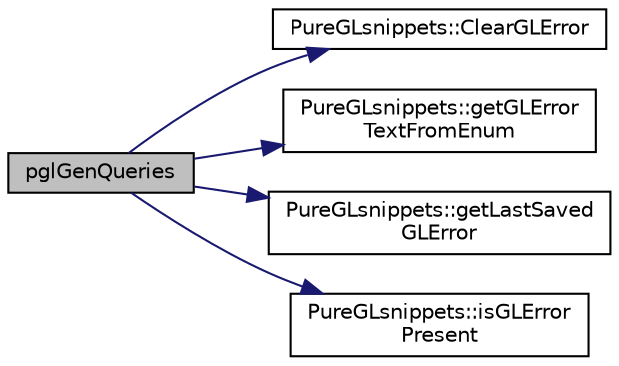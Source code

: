 digraph "pglGenQueries"
{
 // LATEX_PDF_SIZE
  edge [fontname="Helvetica",fontsize="10",labelfontname="Helvetica",labelfontsize="10"];
  node [fontname="Helvetica",fontsize="10",shape=record];
  rankdir="LR";
  Node1 [label="pglGenQueries",height=0.2,width=0.4,color="black", fillcolor="grey75", style="filled", fontcolor="black",tooltip=" "];
  Node1 -> Node2 [color="midnightblue",fontsize="10",style="solid",fontname="Helvetica"];
  Node2 [label="PureGLsnippets::ClearGLError",height=0.2,width=0.4,color="black", fillcolor="white", style="filled",URL="$class_pure_g_lsnippets.html#a861a8137e889cc2e6dd0b81eee84a6c3",tooltip="Clears GL error state."];
  Node1 -> Node3 [color="midnightblue",fontsize="10",style="solid",fontname="Helvetica"];
  Node3 [label="PureGLsnippets::getGLError\lTextFromEnum",height=0.2,width=0.4,color="black", fillcolor="white", style="filled",URL="$class_pure_g_lsnippets.html#ac9c5e3570d082ea2c1f51b185e238641",tooltip="Gets the string representation of the given GL error."];
  Node1 -> Node4 [color="midnightblue",fontsize="10",style="solid",fontname="Helvetica"];
  Node4 [label="PureGLsnippets::getLastSaved\lGLError",height=0.2,width=0.4,color="black", fillcolor="white", style="filled",URL="$class_pure_g_lsnippets.html#a65daf410252a99c8a322fea26bd4caf1",tooltip="Gets the last saved GL error."];
  Node1 -> Node5 [color="midnightblue",fontsize="10",style="solid",fontname="Helvetica"];
  Node5 [label="PureGLsnippets::isGLError\lPresent",height=0.2,width=0.4,color="black", fillcolor="white", style="filled",URL="$class_pure_g_lsnippets.html#a9901675747b09835eb82ddbad3a91fa5",tooltip="Gets whether there is an error in OpenGL or not."];
}
